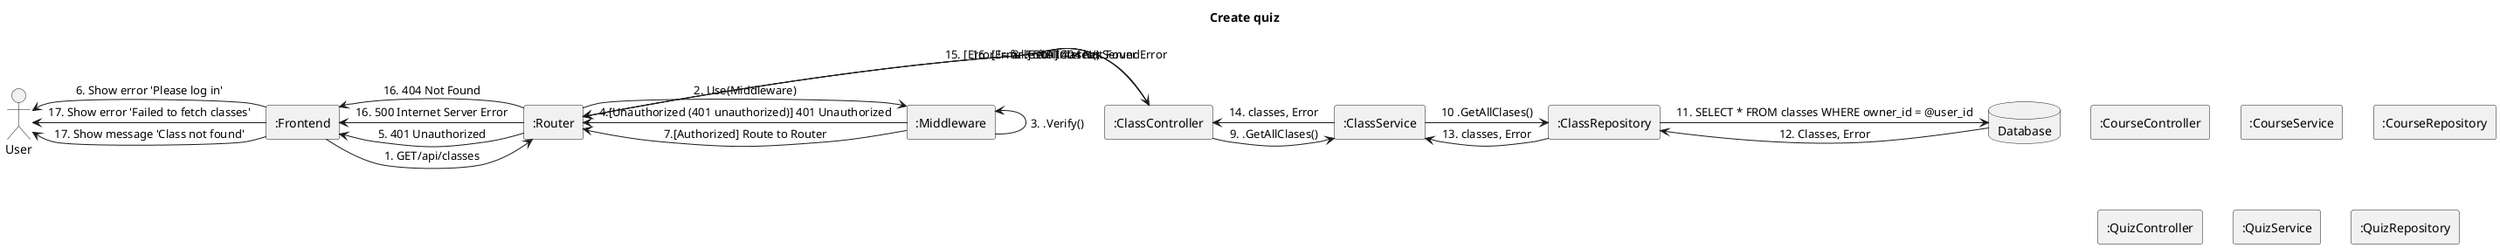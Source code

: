 @startuml
title Create quiz

actor User
skinparam linestyle ortho
rectangle ":Middleware" as middleware
rectangle ":Frontend" as frontend
rectangle ":Router" as router

rectangle ":ClassController" as classController
rectangle ":ClassService" as classService
rectangle ":ClassRepository" as classRepository


rectangle ":CourseController" as courseController
rectangle ":CourseService" as courseService
rectangle ":CourseRepository" as courseRepository

rectangle ":QuizController" as quizController
rectangle ":QuizService" as quizService
rectangle ":QuizRepository" as quizRepository

database Database

frontend -right-> router: 1. GET/api/classes
router -right-> middleware: 2. Use(Middleware)
middleware -up-> middleware: 3. .Verify()

middleware -left-> router: 4.[Unauthorized (401 unauthorized)] 401 Unauthorized
router -left-> frontend: 5. 401 Unauthorized
frontend -left-> User: 6. Show error 'Please log in'

middleware -left-> router: 7.[Authorized] Route to Router
router -right-> classController: 8. .GetAllClases()
classController -right-> classService: 9. .GetAllClases()
classService -right-> classRepository: 10 .GetAllClases()

classRepository -right-> Database: 11. SELECT * FROM classes WHERE owner_id = @user_id
Database -left-> classRepository: 12. Classes, Error
classRepository -left-> classService: 13. classes, Error
classService -left-> classController: 14. classes, Error

classController -left-> router: 15. [Error != full] 500 Internet Server Error
router -left-> frontend: 16. 500 Internet Server Error
frontend -left-> User: 17. Show error 'Failed to fetch classes'

classController -left-> router: 16. [Error != full] 404 Not Found
router -left-> frontend: 16. 404 Not Found
frontend -left-> User: 17. Show message 'Class not found'


@enduml